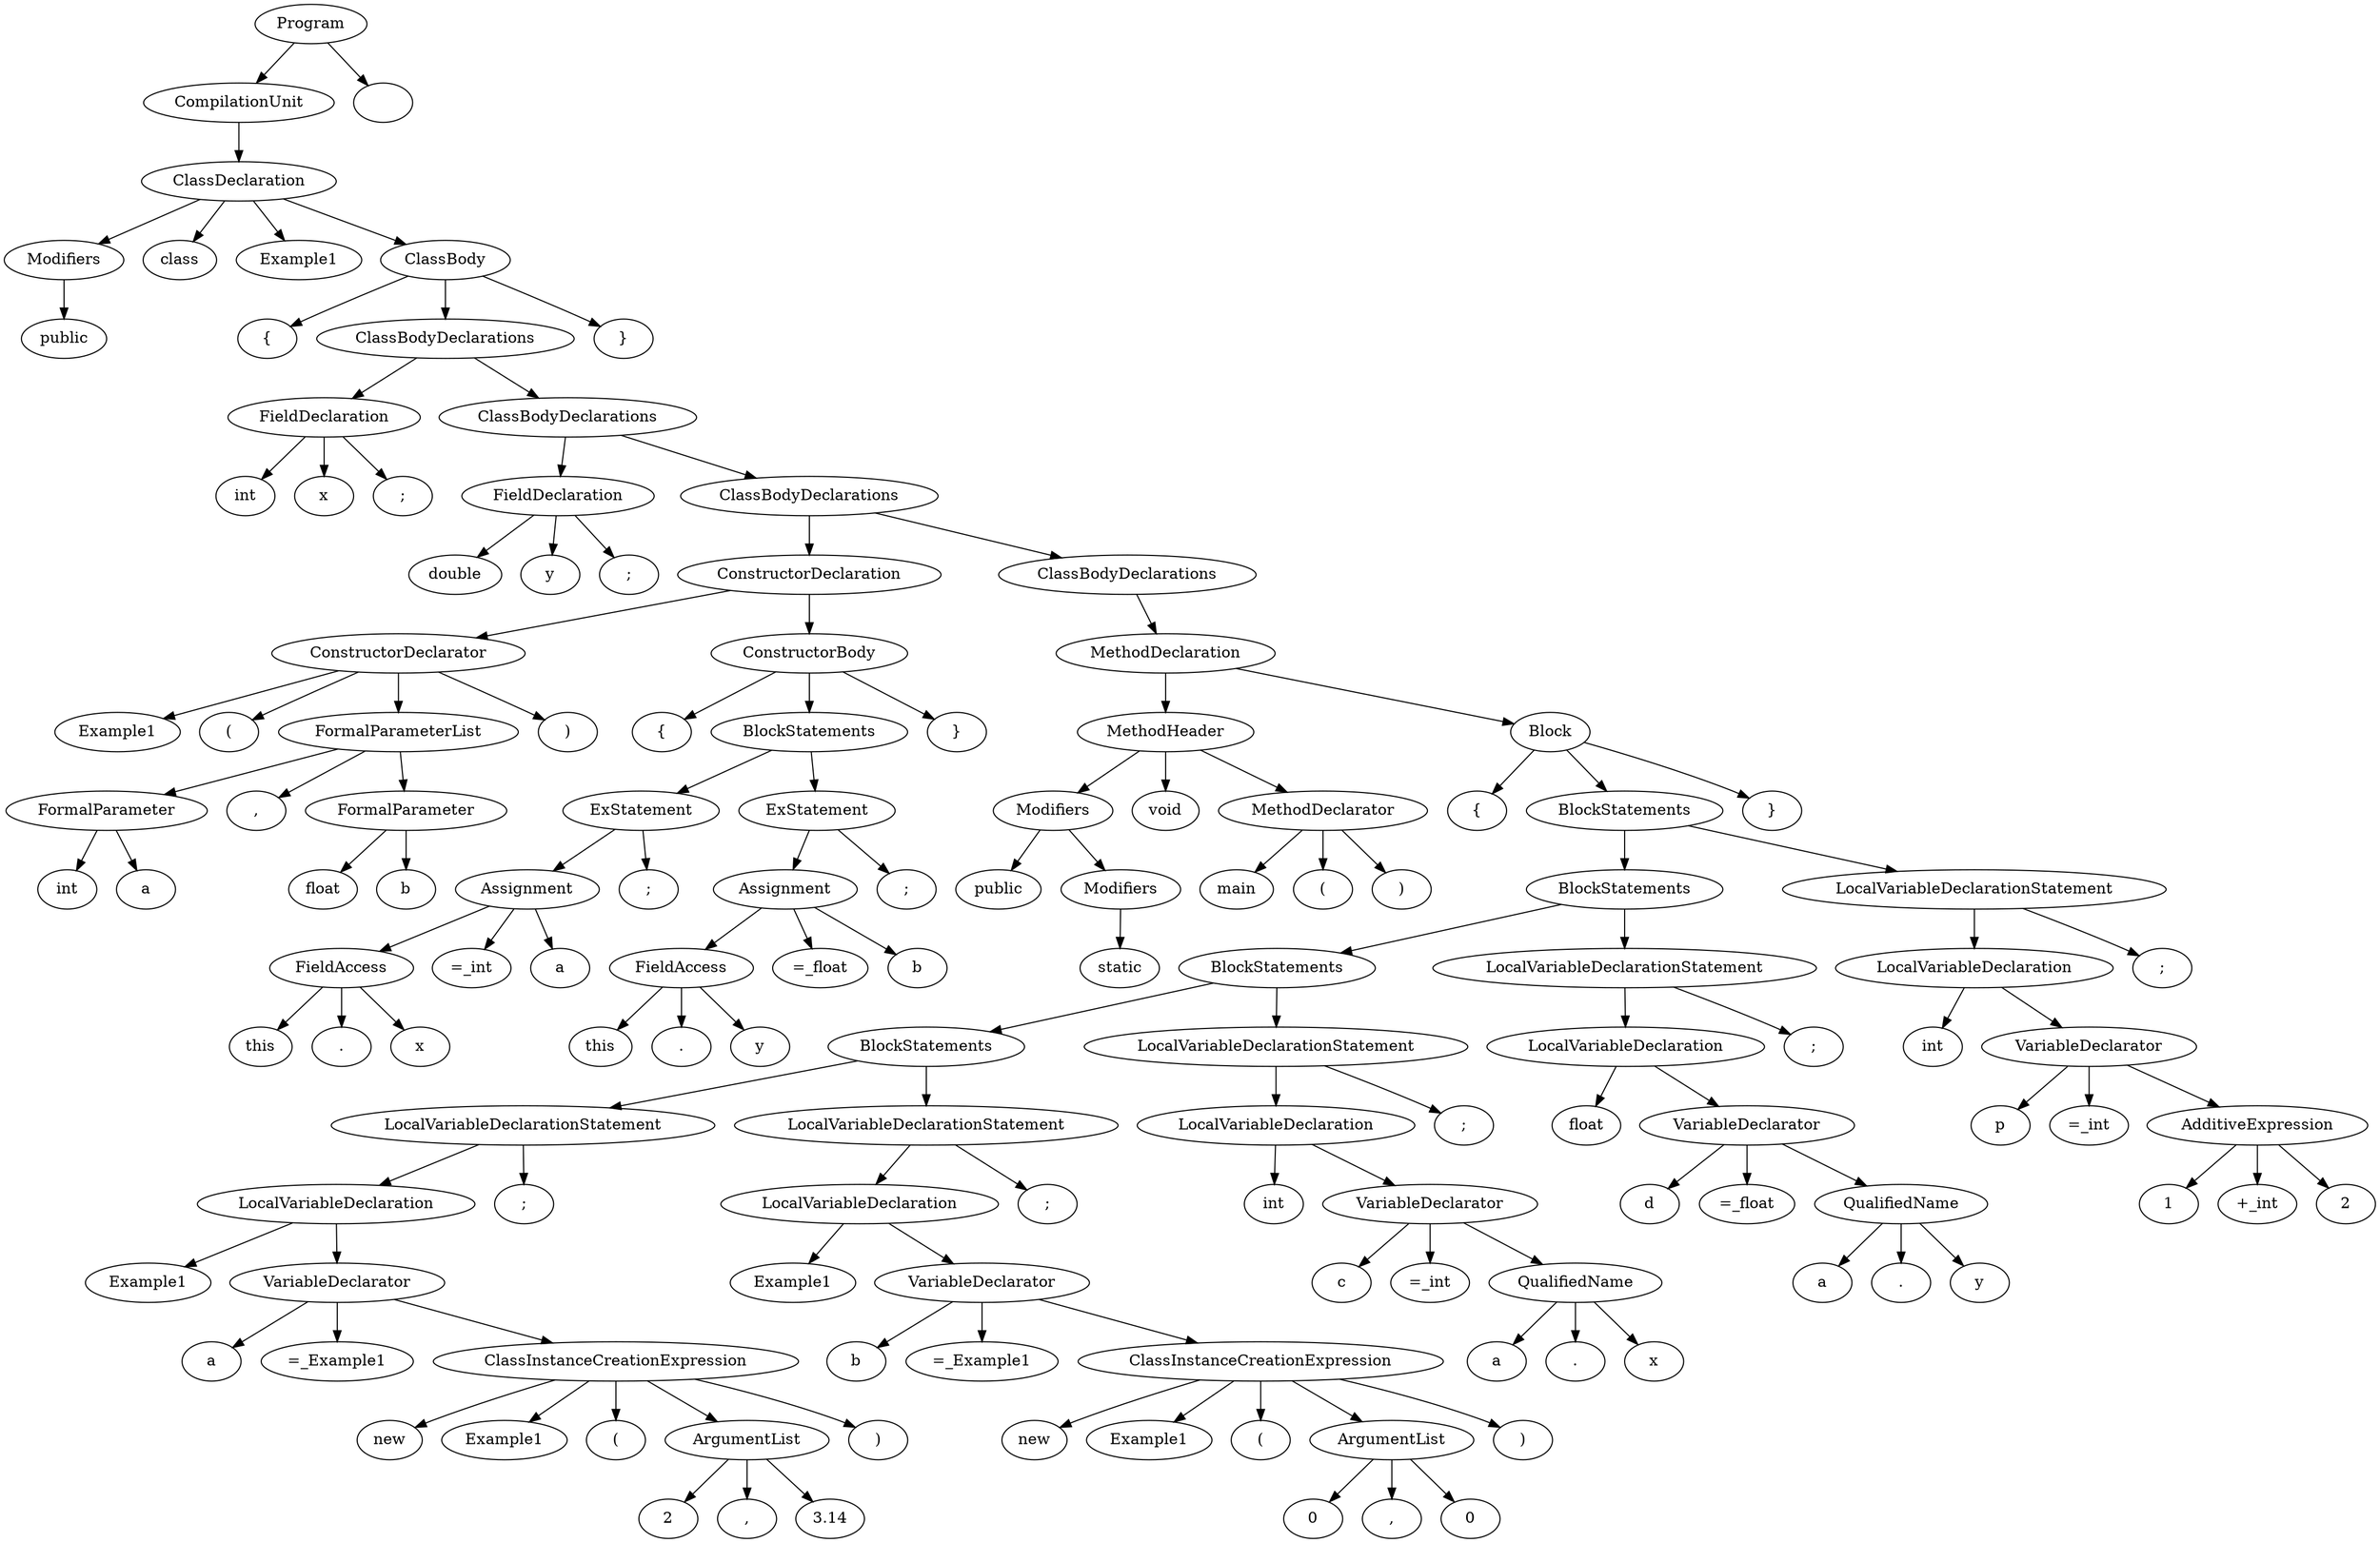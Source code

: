 digraph G {
n1 [label="public"]
n2 [label="Modifiers"]
n2->n1;
n3 [label="class"]
n4 [label="Example1"]
n5 [label="{"]
n6 [label="int"]
n7 [label="x"]
n8 [label=";"]
n9 [label="FieldDeclaration"]
n9->n8;
n9->n7;
n9->n6;
n10 [label="double"]
n11 [label="y"]
n12 [label=";"]
n13 [label="FieldDeclaration"]
n13->n12;
n13->n11;
n13->n10;
n14 [label="Example1"]
n15 [label="("]
n16 [label="int"]
n17 [label="a"]
n18 [label="FormalParameter"]
n18->n17;
n18->n16;
n19 [label=","]
n20 [label="float"]
n21 [label="b"]
n22 [label="FormalParameter"]
n22->n21;
n22->n20;
n23 [label="FormalParameterList"]
n23->n22;
n23->n19;
n23->n18;
n24 [label=")"]
n25 [label="ConstructorDeclarator"]
n25->n24;
n25->n23;
n25->n15;
n25->n14;
n26 [label="{"]
n27 [label="this"]
n28 [label="."]
n29 [label="x"]
n30 [label="FieldAccess"]
n30->n29;
n30->n28;
n30->n27;
n31 [label="=_int"]
n32 [label="a"]
n33 [label="Assignment"]
n33->n32;
n33->n31;
n33->n30;
n34 [label=";"]
n35 [label="ExStatement"]
n35->n34;
n35->n33;
n36 [label="this"]
n37 [label="."]
n38 [label="y"]
n39 [label="FieldAccess"]
n39->n38;
n39->n37;
n39->n36;
n40 [label="=_float"]
n41 [label="b"]
n42 [label="Assignment"]
n42->n41;
n42->n40;
n42->n39;
n43 [label=";"]
n44 [label="ExStatement"]
n44->n43;
n44->n42;
n45 [label="BlockStatements"]
n45->n44;
n45->n35;
n46 [label="}"]
n47 [label="ConstructorBody"]
n47->n46;
n47->n45;
n47->n26;
n48 [label="ConstructorDeclaration"]
n48->n47;
n48->n25;
n49 [label="public"]
n50 [label="static"]
n51 [label="Modifiers"]
n51->n50;
n52 [label="Modifiers"]
n52->n51;
n52->n49;
n53 [label="void"]
n54 [label="main"]
n55 [label="("]
n56 [label=")"]
n57 [label="MethodDeclarator"]
n57->n56;
n57->n55;
n57->n54;
n58 [label="MethodHeader"]
n58->n57;
n58->n53;
n58->n52;
n59 [label="{"]
n60 [label="Example1"]
n61 [label="a"]
n62 [label="=_Example1"]
n63 [label="new"]
n64 [label="Example1"]
n65 [label="("]
n66 [label="2"]
n67 [label=","]
n68 [label="3.14"]
n69 [label="ArgumentList"]
n69->n68;
n69->n67;
n69->n66;
n70 [label=")"]
n71 [label="ClassInstanceCreationExpression"]
n71->n70;
n71->n69;
n71->n65;
n71->n64;
n71->n63;
n72 [label="VariableDeclarator"]
n72->n71;
n72->n62;
n72->n61;
n73 [label="LocalVariableDeclaration"]
n73->n72;
n73->n60;
n74 [label=";"]
n75 [label="LocalVariableDeclarationStatement"]
n75->n74;
n75->n73;
n76 [label="Example1"]
n77 [label="b"]
n78 [label="=_Example1"]
n79 [label="new"]
n80 [label="Example1"]
n81 [label="("]
n82 [label="0"]
n83 [label=","]
n84 [label="0"]
n85 [label="ArgumentList"]
n85->n84;
n85->n83;
n85->n82;
n86 [label=")"]
n87 [label="ClassInstanceCreationExpression"]
n87->n86;
n87->n85;
n87->n81;
n87->n80;
n87->n79;
n88 [label="VariableDeclarator"]
n88->n87;
n88->n78;
n88->n77;
n89 [label="LocalVariableDeclaration"]
n89->n88;
n89->n76;
n90 [label=";"]
n91 [label="LocalVariableDeclarationStatement"]
n91->n90;
n91->n89;
n92 [label="BlockStatements"]
n92->n91;
n92->n75;
n93 [label="int"]
n94 [label="c"]
n95 [label="=_int"]
n96 [label="a"]
n97 [label="."]
n98 [label="x"]
n99 [label="QualifiedName"]
n99->n98;
n99->n97;
n99->n96;
n100 [label="VariableDeclarator"]
n100->n99;
n100->n95;
n100->n94;
n101 [label="LocalVariableDeclaration"]
n101->n100;
n101->n93;
n102 [label=";"]
n103 [label="LocalVariableDeclarationStatement"]
n103->n102;
n103->n101;
n104 [label="BlockStatements"]
n104->n103;
n104->n92;
n105 [label="float"]
n106 [label="d"]
n107 [label="=_float"]
n108 [label="a"]
n109 [label="."]
n110 [label="y"]
n111 [label="QualifiedName"]
n111->n110;
n111->n109;
n111->n108;
n112 [label="VariableDeclarator"]
n112->n111;
n112->n107;
n112->n106;
n113 [label="LocalVariableDeclaration"]
n113->n112;
n113->n105;
n114 [label=";"]
n115 [label="LocalVariableDeclarationStatement"]
n115->n114;
n115->n113;
n116 [label="BlockStatements"]
n116->n115;
n116->n104;
n117 [label="int"]
n118 [label="p"]
n119 [label="=_int"]
n120 [label="1"]
n121 [label="+_int"]
n122 [label="2"]
n123 [label="AdditiveExpression"]
n123->n122;
n123->n121;
n123->n120;
n124 [label="VariableDeclarator"]
n124->n123;
n124->n119;
n124->n118;
n125 [label="LocalVariableDeclaration"]
n125->n124;
n125->n117;
n126 [label=";"]
n127 [label="LocalVariableDeclarationStatement"]
n127->n126;
n127->n125;
n128 [label="BlockStatements"]
n128->n127;
n128->n116;
n129 [label="}"]
n130 [label="Block"]
n130->n129;
n130->n128;
n130->n59;
n131 [label="MethodDeclaration"]
n131->n130;
n131->n58;
n132 [label="ClassBodyDeclarations"]
n132->n131;
n133 [label="ClassBodyDeclarations"]
n133->n132;
n133->n48;
n134 [label="ClassBodyDeclarations"]
n134->n133;
n134->n13;
n135 [label="ClassBodyDeclarations"]
n135->n134;
n135->n9;
n136 [label="}"]
n137 [label="ClassBody"]
n137->n136;
n137->n135;
n137->n5;
n138 [label="ClassDeclaration"]
n138->n137;
n138->n4;
n138->n3;
n138->n2;
n139 [label="CompilationUnit"]
n139->n138;
n140 [label="Program"]
n140->n141;
n140->n139;
n141 [label=""]
}
